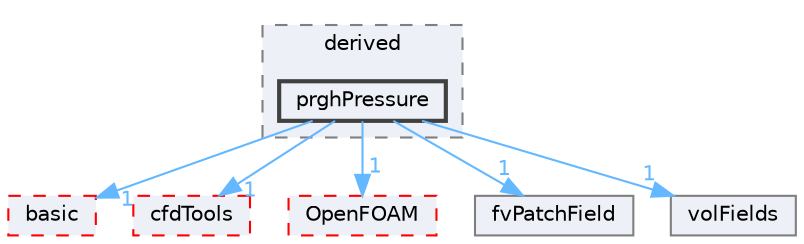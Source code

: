 digraph "src/finiteVolume/fields/fvPatchFields/derived/prghPressure"
{
 // LATEX_PDF_SIZE
  bgcolor="transparent";
  edge [fontname=Helvetica,fontsize=10,labelfontname=Helvetica,labelfontsize=10];
  node [fontname=Helvetica,fontsize=10,shape=box,height=0.2,width=0.4];
  compound=true
  subgraph clusterdir_ece9aa6b5af9a7776a75b0c1993b0910 {
    graph [ bgcolor="#edf0f7", pencolor="grey50", label="derived", fontname=Helvetica,fontsize=10 style="filled,dashed", URL="dir_ece9aa6b5af9a7776a75b0c1993b0910.html",tooltip=""]
  dir_b2d4091733f0e4ae8afdb1bfaa0a0273 [label="prghPressure", fillcolor="#edf0f7", color="grey25", style="filled,bold", URL="dir_b2d4091733f0e4ae8afdb1bfaa0a0273.html",tooltip=""];
  }
  dir_546b14c9025d30bb5b92fa069dbdd82c [label="basic", fillcolor="#edf0f7", color="red", style="filled,dashed", URL="dir_546b14c9025d30bb5b92fa069dbdd82c.html",tooltip=""];
  dir_cc121c37a2300e902425728df0054672 [label="cfdTools", fillcolor="#edf0f7", color="red", style="filled,dashed", URL="dir_cc121c37a2300e902425728df0054672.html",tooltip=""];
  dir_c5473ff19b20e6ec4dfe5c310b3778a8 [label="OpenFOAM", fillcolor="#edf0f7", color="red", style="filled,dashed", URL="dir_c5473ff19b20e6ec4dfe5c310b3778a8.html",tooltip=""];
  dir_6b9423849569a7ee618201e7cfce9eaa [label="fvPatchField", fillcolor="#edf0f7", color="grey50", style="filled", URL="dir_6b9423849569a7ee618201e7cfce9eaa.html",tooltip=""];
  dir_bd8bf7fa65467c460a50eacc456ce356 [label="volFields", fillcolor="#edf0f7", color="grey50", style="filled", URL="dir_bd8bf7fa65467c460a50eacc456ce356.html",tooltip=""];
  dir_b2d4091733f0e4ae8afdb1bfaa0a0273->dir_546b14c9025d30bb5b92fa069dbdd82c [headlabel="1", labeldistance=1.5 headhref="dir_003056_000207.html" href="dir_003056_000207.html" color="steelblue1" fontcolor="steelblue1"];
  dir_b2d4091733f0e4ae8afdb1bfaa0a0273->dir_6b9423849569a7ee618201e7cfce9eaa [headlabel="1", labeldistance=1.5 headhref="dir_003056_001564.html" href="dir_003056_001564.html" color="steelblue1" fontcolor="steelblue1"];
  dir_b2d4091733f0e4ae8afdb1bfaa0a0273->dir_bd8bf7fa65467c460a50eacc456ce356 [headlabel="1", labeldistance=1.5 headhref="dir_003056_004295.html" href="dir_003056_004295.html" color="steelblue1" fontcolor="steelblue1"];
  dir_b2d4091733f0e4ae8afdb1bfaa0a0273->dir_c5473ff19b20e6ec4dfe5c310b3778a8 [headlabel="1", labeldistance=1.5 headhref="dir_003056_002695.html" href="dir_003056_002695.html" color="steelblue1" fontcolor="steelblue1"];
  dir_b2d4091733f0e4ae8afdb1bfaa0a0273->dir_cc121c37a2300e902425728df0054672 [headlabel="1", labeldistance=1.5 headhref="dir_003056_000457.html" href="dir_003056_000457.html" color="steelblue1" fontcolor="steelblue1"];
}
